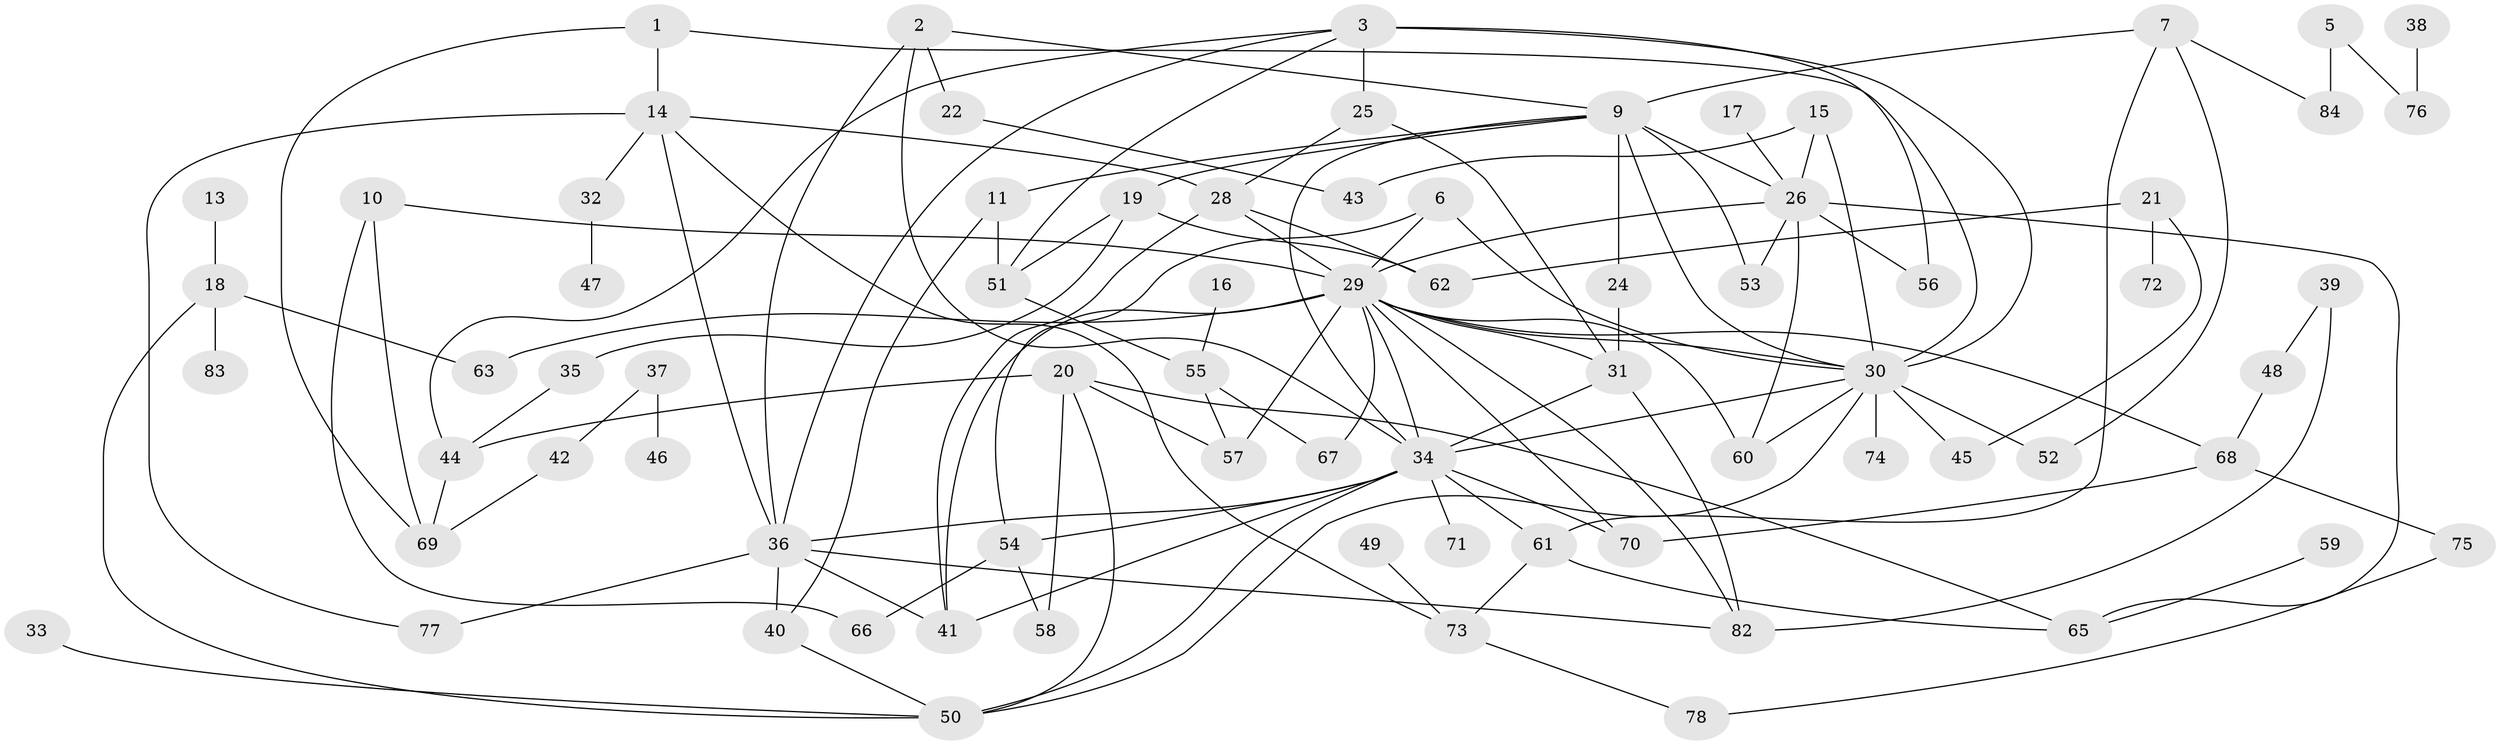 // original degree distribution, {3: 0.1702127659574468, 4: 0.19858156028368795, 5: 0.04964539007092199, 0: 0.07092198581560284, 1: 0.1773049645390071, 2: 0.2765957446808511, 9: 0.0070921985815602835, 7: 0.02127659574468085, 8: 0.0070921985815602835, 6: 0.02127659574468085}
// Generated by graph-tools (version 1.1) at 2025/48/03/04/25 22:48:07]
// undirected, 75 vertices, 126 edges
graph export_dot {
  node [color=gray90,style=filled];
  1;
  2;
  3;
  5;
  6;
  7;
  9;
  10;
  11;
  13;
  14;
  15;
  16;
  17;
  18;
  19;
  20;
  21;
  22;
  24;
  25;
  26;
  28;
  29;
  30;
  31;
  32;
  33;
  34;
  35;
  36;
  37;
  38;
  39;
  40;
  41;
  42;
  43;
  44;
  45;
  46;
  47;
  48;
  49;
  50;
  51;
  52;
  53;
  54;
  55;
  56;
  57;
  58;
  59;
  60;
  61;
  62;
  63;
  65;
  66;
  67;
  68;
  69;
  70;
  71;
  72;
  73;
  74;
  75;
  76;
  77;
  78;
  82;
  83;
  84;
  1 -- 14 [weight=1.0];
  1 -- 30 [weight=1.0];
  1 -- 69 [weight=1.0];
  2 -- 9 [weight=1.0];
  2 -- 22 [weight=1.0];
  2 -- 34 [weight=1.0];
  2 -- 36 [weight=1.0];
  3 -- 25 [weight=1.0];
  3 -- 30 [weight=1.0];
  3 -- 36 [weight=1.0];
  3 -- 44 [weight=1.0];
  3 -- 51 [weight=1.0];
  3 -- 56 [weight=2.0];
  5 -- 76 [weight=1.0];
  5 -- 84 [weight=1.0];
  6 -- 29 [weight=1.0];
  6 -- 30 [weight=1.0];
  6 -- 54 [weight=1.0];
  7 -- 9 [weight=1.0];
  7 -- 52 [weight=1.0];
  7 -- 61 [weight=1.0];
  7 -- 84 [weight=1.0];
  9 -- 11 [weight=1.0];
  9 -- 19 [weight=1.0];
  9 -- 24 [weight=1.0];
  9 -- 26 [weight=1.0];
  9 -- 30 [weight=1.0];
  9 -- 34 [weight=1.0];
  9 -- 53 [weight=1.0];
  10 -- 29 [weight=1.0];
  10 -- 66 [weight=1.0];
  10 -- 69 [weight=1.0];
  11 -- 40 [weight=1.0];
  11 -- 51 [weight=1.0];
  13 -- 18 [weight=1.0];
  14 -- 28 [weight=1.0];
  14 -- 32 [weight=1.0];
  14 -- 36 [weight=1.0];
  14 -- 73 [weight=1.0];
  14 -- 77 [weight=1.0];
  15 -- 26 [weight=1.0];
  15 -- 30 [weight=1.0];
  15 -- 43 [weight=1.0];
  16 -- 55 [weight=1.0];
  17 -- 26 [weight=1.0];
  18 -- 50 [weight=1.0];
  18 -- 63 [weight=1.0];
  18 -- 83 [weight=1.0];
  19 -- 35 [weight=1.0];
  19 -- 51 [weight=1.0];
  19 -- 62 [weight=1.0];
  20 -- 44 [weight=1.0];
  20 -- 50 [weight=1.0];
  20 -- 57 [weight=2.0];
  20 -- 58 [weight=1.0];
  20 -- 65 [weight=1.0];
  21 -- 45 [weight=1.0];
  21 -- 62 [weight=1.0];
  21 -- 72 [weight=1.0];
  22 -- 43 [weight=1.0];
  24 -- 31 [weight=1.0];
  25 -- 28 [weight=1.0];
  25 -- 31 [weight=1.0];
  26 -- 29 [weight=1.0];
  26 -- 53 [weight=1.0];
  26 -- 56 [weight=1.0];
  26 -- 60 [weight=1.0];
  26 -- 65 [weight=1.0];
  28 -- 29 [weight=2.0];
  28 -- 41 [weight=2.0];
  28 -- 62 [weight=1.0];
  29 -- 30 [weight=1.0];
  29 -- 31 [weight=2.0];
  29 -- 34 [weight=1.0];
  29 -- 41 [weight=1.0];
  29 -- 57 [weight=1.0];
  29 -- 60 [weight=1.0];
  29 -- 63 [weight=1.0];
  29 -- 67 [weight=1.0];
  29 -- 68 [weight=1.0];
  29 -- 70 [weight=1.0];
  29 -- 82 [weight=1.0];
  30 -- 34 [weight=1.0];
  30 -- 45 [weight=1.0];
  30 -- 50 [weight=1.0];
  30 -- 52 [weight=1.0];
  30 -- 60 [weight=1.0];
  30 -- 74 [weight=2.0];
  31 -- 34 [weight=1.0];
  31 -- 82 [weight=1.0];
  32 -- 47 [weight=1.0];
  33 -- 50 [weight=1.0];
  34 -- 36 [weight=1.0];
  34 -- 41 [weight=1.0];
  34 -- 50 [weight=1.0];
  34 -- 54 [weight=1.0];
  34 -- 61 [weight=1.0];
  34 -- 70 [weight=1.0];
  34 -- 71 [weight=1.0];
  35 -- 44 [weight=1.0];
  36 -- 40 [weight=1.0];
  36 -- 41 [weight=1.0];
  36 -- 77 [weight=1.0];
  36 -- 82 [weight=1.0];
  37 -- 42 [weight=1.0];
  37 -- 46 [weight=1.0];
  38 -- 76 [weight=1.0];
  39 -- 48 [weight=1.0];
  39 -- 82 [weight=1.0];
  40 -- 50 [weight=1.0];
  42 -- 69 [weight=1.0];
  44 -- 69 [weight=1.0];
  48 -- 68 [weight=1.0];
  49 -- 73 [weight=1.0];
  51 -- 55 [weight=1.0];
  54 -- 58 [weight=1.0];
  54 -- 66 [weight=1.0];
  55 -- 57 [weight=1.0];
  55 -- 67 [weight=1.0];
  59 -- 65 [weight=1.0];
  61 -- 65 [weight=1.0];
  61 -- 73 [weight=1.0];
  68 -- 70 [weight=1.0];
  68 -- 75 [weight=1.0];
  73 -- 78 [weight=1.0];
  75 -- 78 [weight=1.0];
}
